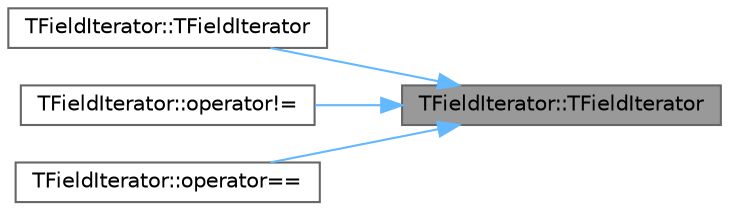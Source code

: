 digraph "TFieldIterator::TFieldIterator"
{
 // INTERACTIVE_SVG=YES
 // LATEX_PDF_SIZE
  bgcolor="transparent";
  edge [fontname=Helvetica,fontsize=10,labelfontname=Helvetica,labelfontsize=10];
  node [fontname=Helvetica,fontsize=10,shape=box,height=0.2,width=0.4];
  rankdir="RL";
  Node1 [id="Node000001",label="TFieldIterator::TFieldIterator",height=0.2,width=0.4,color="gray40", fillcolor="grey60", style="filled", fontcolor="black",tooltip=" "];
  Node1 -> Node2 [id="edge1_Node000001_Node000002",dir="back",color="steelblue1",style="solid",tooltip=" "];
  Node2 [id="Node000002",label="TFieldIterator::TFieldIterator",height=0.2,width=0.4,color="grey40", fillcolor="white", style="filled",URL="$de/d53/classTFieldIterator.html#a19981ad782fd9abc51120169a12bc525",tooltip="Legacy version taking the flags as 3 separate values."];
  Node1 -> Node3 [id="edge2_Node000001_Node000003",dir="back",color="steelblue1",style="solid",tooltip=" "];
  Node3 [id="Node000003",label="TFieldIterator::operator!=",height=0.2,width=0.4,color="grey40", fillcolor="white", style="filled",URL="$de/d53/classTFieldIterator.html#a8dd51b620001d67e8d327b38c9a49787",tooltip=" "];
  Node1 -> Node4 [id="edge3_Node000001_Node000004",dir="back",color="steelblue1",style="solid",tooltip=" "];
  Node4 [id="Node000004",label="TFieldIterator::operator==",height=0.2,width=0.4,color="grey40", fillcolor="white", style="filled",URL="$de/d53/classTFieldIterator.html#a221551266ed28cfbc7ff54a1be73a33a",tooltip=" "];
}
